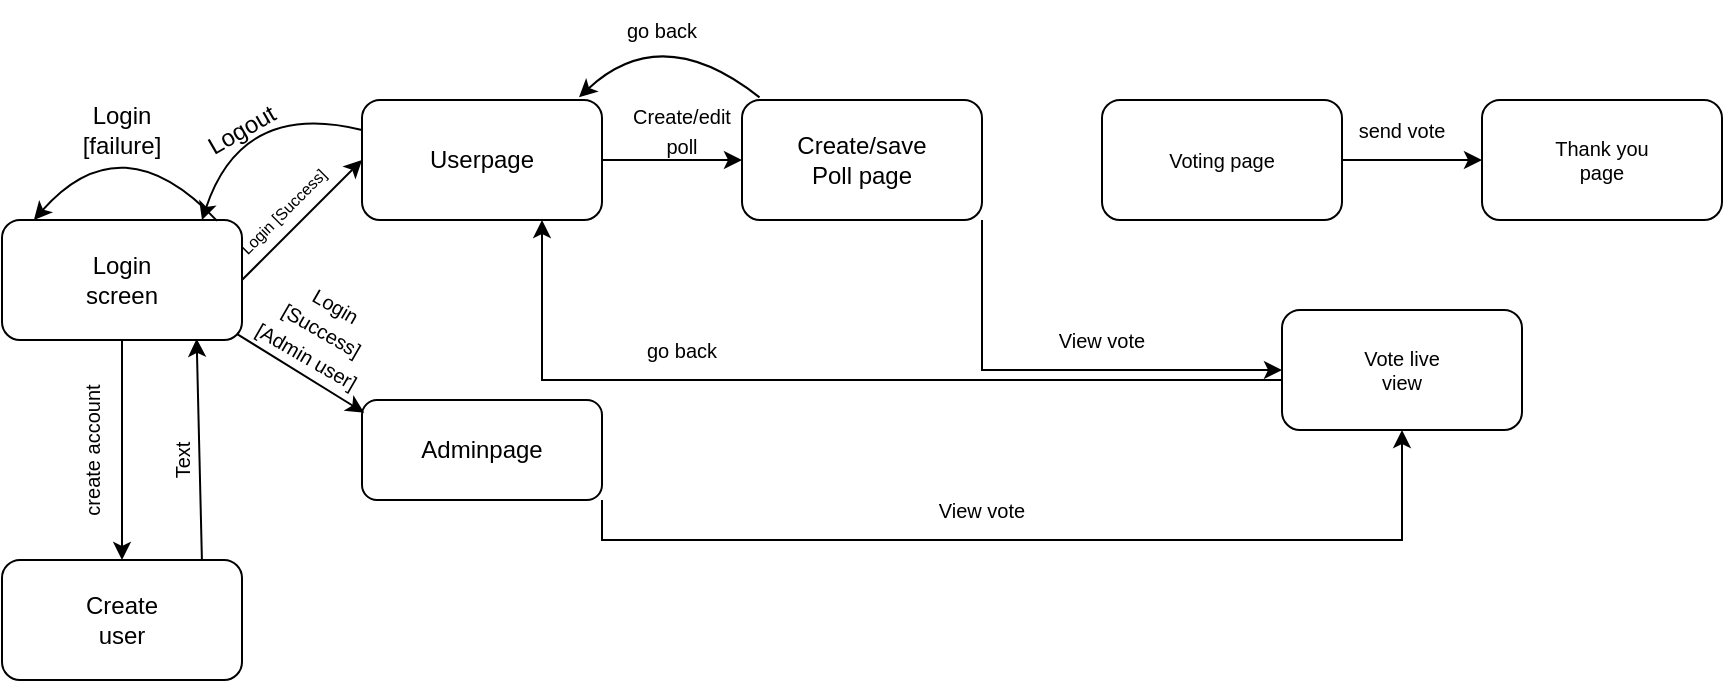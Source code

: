 <mxfile version="20.3.0" type="device" pages="2"><diagram id="KJ5bgYcsYJilSuggugjA" name="Page-1"><mxGraphModel dx="1140" dy="571" grid="1" gridSize="10" guides="1" tooltips="1" connect="1" arrows="1" fold="1" page="1" pageScale="1" pageWidth="1200" pageHeight="1920" math="0" shadow="0"><root><mxCell id="0"/><mxCell id="1" parent="0"/><mxCell id="h17egYpjAbspjw7EZCnc-2" value="" style="rounded=1;whiteSpace=wrap;html=1;" vertex="1" parent="1"><mxGeometry x="120" y="160" width="120" height="60" as="geometry"/></mxCell><mxCell id="h17egYpjAbspjw7EZCnc-3" value="Login screen" style="text;html=1;strokeColor=none;fillColor=none;align=center;verticalAlign=middle;whiteSpace=wrap;rounded=0;" vertex="1" parent="1"><mxGeometry x="150" y="175" width="60" height="30" as="geometry"/></mxCell><mxCell id="h17egYpjAbspjw7EZCnc-4" value="" style="rounded=1;whiteSpace=wrap;html=1;" vertex="1" parent="1"><mxGeometry x="300" y="100" width="120" height="60" as="geometry"/></mxCell><mxCell id="h17egYpjAbspjw7EZCnc-5" value="Userpage" style="text;html=1;strokeColor=none;fillColor=none;align=center;verticalAlign=middle;whiteSpace=wrap;rounded=0;" vertex="1" parent="1"><mxGeometry x="330" y="115" width="60" height="30" as="geometry"/></mxCell><mxCell id="h17egYpjAbspjw7EZCnc-6" value="" style="rounded=1;whiteSpace=wrap;html=1;" vertex="1" parent="1"><mxGeometry x="120" y="330" width="120" height="60" as="geometry"/></mxCell><mxCell id="h17egYpjAbspjw7EZCnc-7" value="Create user" style="text;html=1;strokeColor=none;fillColor=none;align=center;verticalAlign=middle;whiteSpace=wrap;rounded=0;" vertex="1" parent="1"><mxGeometry x="150" y="345" width="60" height="30" as="geometry"/></mxCell><mxCell id="WG1pSXJruqBeBHCIIs2B-9" style="edgeStyle=orthogonalEdgeStyle;rounded=0;orthogonalLoop=1;jettySize=auto;html=1;exitX=1;exitY=1;exitDx=0;exitDy=0;entryX=0;entryY=0.5;entryDx=0;entryDy=0;fontSize=10;" edge="1" parent="1" source="h17egYpjAbspjw7EZCnc-8" target="WG1pSXJruqBeBHCIIs2B-3"><mxGeometry relative="1" as="geometry"/></mxCell><mxCell id="h17egYpjAbspjw7EZCnc-8" value="" style="rounded=1;whiteSpace=wrap;html=1;" vertex="1" parent="1"><mxGeometry x="490" y="100" width="120" height="60" as="geometry"/></mxCell><mxCell id="h17egYpjAbspjw7EZCnc-9" value="Create/save Poll page" style="text;html=1;strokeColor=none;fillColor=none;align=center;verticalAlign=middle;whiteSpace=wrap;rounded=0;" vertex="1" parent="1"><mxGeometry x="520" y="115" width="60" height="30" as="geometry"/></mxCell><mxCell id="h17egYpjAbspjw7EZCnc-10" value="" style="endArrow=classic;html=1;rounded=0;exitX=1;exitY=0.5;exitDx=0;exitDy=0;entryX=0;entryY=0.5;entryDx=0;entryDy=0;" edge="1" parent="1" source="h17egYpjAbspjw7EZCnc-2" target="h17egYpjAbspjw7EZCnc-4"><mxGeometry width="50" height="50" relative="1" as="geometry"><mxPoint x="250" y="190" as="sourcePoint"/><mxPoint x="300" y="140" as="targetPoint"/></mxGeometry></mxCell><mxCell id="h17egYpjAbspjw7EZCnc-11" value="" style="endArrow=classic;html=1;rounded=0;entryX=0;entryY=0.5;entryDx=0;entryDy=0;" edge="1" parent="1" source="h17egYpjAbspjw7EZCnc-4" target="h17egYpjAbspjw7EZCnc-8"><mxGeometry width="50" height="50" relative="1" as="geometry"><mxPoint x="420" y="180" as="sourcePoint"/><mxPoint x="480" y="130" as="targetPoint"/></mxGeometry></mxCell><mxCell id="h17egYpjAbspjw7EZCnc-12" value="" style="curved=1;endArrow=classic;html=1;rounded=0;exitX=0.896;exitY=0.007;exitDx=0;exitDy=0;startArrow=none;entryX=0.133;entryY=0;entryDx=0;entryDy=0;entryPerimeter=0;exitPerimeter=0;" edge="1" parent="1" source="h17egYpjAbspjw7EZCnc-2" target="h17egYpjAbspjw7EZCnc-2"><mxGeometry width="50" height="50" relative="1" as="geometry"><mxPoint x="130" y="170" as="sourcePoint"/><mxPoint x="150" y="150" as="targetPoint"/><Array as="points"><mxPoint x="180" y="110"/></Array></mxGeometry></mxCell><mxCell id="h17egYpjAbspjw7EZCnc-13" value="Login [failure]" style="text;html=1;strokeColor=none;fillColor=none;align=center;verticalAlign=middle;whiteSpace=wrap;rounded=0;" vertex="1" parent="1"><mxGeometry x="150" y="100" width="60" height="30" as="geometry"/></mxCell><mxCell id="h17egYpjAbspjw7EZCnc-16" value="&lt;font style=&quot;font-size: 8px;&quot;&gt;Login [Success]&lt;/font&gt;" style="text;html=1;strokeColor=none;fillColor=none;align=center;verticalAlign=middle;whiteSpace=wrap;rounded=0;rotation=-45;" vertex="1" parent="1"><mxGeometry x="230" y="140" width="60" height="30" as="geometry"/></mxCell><mxCell id="WG1pSXJruqBeBHCIIs2B-11" style="edgeStyle=orthogonalEdgeStyle;rounded=0;orthogonalLoop=1;jettySize=auto;html=1;exitX=1;exitY=1;exitDx=0;exitDy=0;entryX=0.5;entryY=1;entryDx=0;entryDy=0;fontSize=10;" edge="1" parent="1" source="h17egYpjAbspjw7EZCnc-19" target="WG1pSXJruqBeBHCIIs2B-3"><mxGeometry relative="1" as="geometry"/></mxCell><mxCell id="h17egYpjAbspjw7EZCnc-19" value="" style="rounded=1;whiteSpace=wrap;html=1;" vertex="1" parent="1"><mxGeometry x="300" y="250" width="120" height="50" as="geometry"/></mxCell><mxCell id="h17egYpjAbspjw7EZCnc-20" value="Adminpage" style="text;html=1;strokeColor=none;fillColor=none;align=center;verticalAlign=middle;whiteSpace=wrap;rounded=0;" vertex="1" parent="1"><mxGeometry x="330" y="260" width="60" height="30" as="geometry"/></mxCell><mxCell id="h17egYpjAbspjw7EZCnc-23" value="" style="endArrow=classic;html=1;rounded=0;exitX=0.98;exitY=0.951;exitDx=0;exitDy=0;exitPerimeter=0;entryX=0.009;entryY=0.127;entryDx=0;entryDy=0;entryPerimeter=0;" edge="1" parent="1" source="h17egYpjAbspjw7EZCnc-2" target="h17egYpjAbspjw7EZCnc-19"><mxGeometry width="50" height="50" relative="1" as="geometry"><mxPoint x="240" y="270" as="sourcePoint"/><mxPoint x="290" y="220" as="targetPoint"/></mxGeometry></mxCell><mxCell id="h17egYpjAbspjw7EZCnc-24" value="&lt;font style=&quot;font-size: 10px;&quot;&gt;Login [Success]&lt;br&gt;[Admin user]&lt;br&gt;&lt;/font&gt;" style="text;html=1;strokeColor=none;fillColor=none;align=center;verticalAlign=middle;whiteSpace=wrap;rounded=0;rotation=30;" vertex="1" parent="1"><mxGeometry x="250" y="200" width="60" height="30" as="geometry"/></mxCell><mxCell id="h17egYpjAbspjw7EZCnc-27" value="" style="curved=1;endArrow=classic;html=1;rounded=0;" edge="1" parent="1" source="h17egYpjAbspjw7EZCnc-4"><mxGeometry width="50" height="50" relative="1" as="geometry"><mxPoint x="210" y="130" as="sourcePoint"/><mxPoint x="220" y="160" as="targetPoint"/><Array as="points"><mxPoint x="240" y="100"/></Array></mxGeometry></mxCell><mxCell id="h17egYpjAbspjw7EZCnc-28" value="Logout" style="text;html=1;strokeColor=none;fillColor=none;align=center;verticalAlign=middle;whiteSpace=wrap;rounded=0;rotation=-30;" vertex="1" parent="1"><mxGeometry x="210" y="100" width="60" height="30" as="geometry"/></mxCell><mxCell id="h17egYpjAbspjw7EZCnc-29" value="&lt;font style=&quot;font-size: 10px;&quot;&gt;Create/edit poll&lt;/font&gt;" style="text;html=1;strokeColor=none;fillColor=none;align=center;verticalAlign=middle;whiteSpace=wrap;rounded=0;" vertex="1" parent="1"><mxGeometry x="430" y="100" width="60" height="30" as="geometry"/></mxCell><mxCell id="WG1pSXJruqBeBHCIIs2B-1" value="" style="rounded=1;whiteSpace=wrap;html=1;fontSize=8;" vertex="1" parent="1"><mxGeometry x="670" y="100" width="120" height="60" as="geometry"/></mxCell><mxCell id="WG1pSXJruqBeBHCIIs2B-2" value="" style="rounded=1;whiteSpace=wrap;html=1;fontSize=8;" vertex="1" parent="1"><mxGeometry x="860" y="100" width="120" height="60" as="geometry"/></mxCell><mxCell id="WG1pSXJruqBeBHCIIs2B-22" style="edgeStyle=orthogonalEdgeStyle;rounded=0;orthogonalLoop=1;jettySize=auto;html=1;exitX=0;exitY=0.75;exitDx=0;exitDy=0;entryX=0.75;entryY=1;entryDx=0;entryDy=0;fontSize=10;" edge="1" parent="1" source="WG1pSXJruqBeBHCIIs2B-3" target="h17egYpjAbspjw7EZCnc-4"><mxGeometry relative="1" as="geometry"><Array as="points"><mxPoint x="760" y="240"/><mxPoint x="390" y="240"/></Array></mxGeometry></mxCell><mxCell id="WG1pSXJruqBeBHCIIs2B-3" value="" style="rounded=1;whiteSpace=wrap;html=1;fontSize=8;" vertex="1" parent="1"><mxGeometry x="760" y="205" width="120" height="60" as="geometry"/></mxCell><mxCell id="WG1pSXJruqBeBHCIIs2B-4" value="" style="endArrow=classic;html=1;rounded=0;fontSize=8;exitX=0.5;exitY=1;exitDx=0;exitDy=0;entryX=0.5;entryY=0;entryDx=0;entryDy=0;" edge="1" parent="1" source="h17egYpjAbspjw7EZCnc-2" target="h17egYpjAbspjw7EZCnc-6"><mxGeometry width="50" height="50" relative="1" as="geometry"><mxPoint x="140" y="310" as="sourcePoint"/><mxPoint x="190" y="260" as="targetPoint"/></mxGeometry></mxCell><mxCell id="WG1pSXJruqBeBHCIIs2B-5" value="&lt;font style=&quot;font-size: 10px;&quot;&gt;create account&lt;/font&gt;" style="text;html=1;strokeColor=none;fillColor=none;align=center;verticalAlign=middle;whiteSpace=wrap;rounded=0;fontSize=8;rotation=-90;" vertex="1" parent="1"><mxGeometry x="130" y="260" width="70" height="30" as="geometry"/></mxCell><mxCell id="WG1pSXJruqBeBHCIIs2B-7" value="" style="curved=1;endArrow=classic;html=1;rounded=0;fontSize=10;entryX=0.904;entryY=-0.022;entryDx=0;entryDy=0;entryPerimeter=0;exitX=0.073;exitY=-0.022;exitDx=0;exitDy=0;exitPerimeter=0;" edge="1" parent="1" source="h17egYpjAbspjw7EZCnc-8" target="h17egYpjAbspjw7EZCnc-4"><mxGeometry width="50" height="50" relative="1" as="geometry"><mxPoint x="480" y="90" as="sourcePoint"/><mxPoint x="530" y="40" as="targetPoint"/><Array as="points"><mxPoint x="450" y="60"/></Array></mxGeometry></mxCell><mxCell id="WG1pSXJruqBeBHCIIs2B-8" value="go back" style="text;html=1;strokeColor=none;fillColor=none;align=center;verticalAlign=middle;whiteSpace=wrap;rounded=0;fontSize=10;" vertex="1" parent="1"><mxGeometry x="420" y="50" width="60" height="30" as="geometry"/></mxCell><mxCell id="WG1pSXJruqBeBHCIIs2B-10" value="View vote" style="text;html=1;strokeColor=none;fillColor=none;align=center;verticalAlign=middle;whiteSpace=wrap;rounded=0;fontSize=10;" vertex="1" parent="1"><mxGeometry x="640" y="205" width="60" height="30" as="geometry"/></mxCell><mxCell id="WG1pSXJruqBeBHCIIs2B-12" value="View vote" style="text;html=1;strokeColor=none;fillColor=none;align=center;verticalAlign=middle;whiteSpace=wrap;rounded=0;fontSize=10;" vertex="1" parent="1"><mxGeometry x="580" y="290" width="60" height="30" as="geometry"/></mxCell><mxCell id="WG1pSXJruqBeBHCIIs2B-14" value="" style="endArrow=classic;html=1;rounded=0;fontSize=10;entryX=0.811;entryY=0.99;entryDx=0;entryDy=0;exitX=0.833;exitY=0;exitDx=0;exitDy=0;entryPerimeter=0;exitPerimeter=0;" edge="1" parent="1" source="h17egYpjAbspjw7EZCnc-6" target="h17egYpjAbspjw7EZCnc-2"><mxGeometry width="50" height="50" relative="1" as="geometry"><mxPoint x="210" y="350" as="sourcePoint"/><mxPoint x="260" y="300" as="targetPoint"/></mxGeometry></mxCell><mxCell id="WG1pSXJruqBeBHCIIs2B-15" value="Text" style="text;html=1;strokeColor=none;fillColor=none;align=center;verticalAlign=middle;whiteSpace=wrap;rounded=0;fontSize=10;rotation=-90;" vertex="1" parent="1"><mxGeometry x="180" y="265" width="60" height="30" as="geometry"/></mxCell><mxCell id="WG1pSXJruqBeBHCIIs2B-16" value="Voting page" style="text;html=1;strokeColor=none;fillColor=none;align=center;verticalAlign=middle;whiteSpace=wrap;rounded=0;fontSize=10;" vertex="1" parent="1"><mxGeometry x="700" y="115" width="60" height="30" as="geometry"/></mxCell><mxCell id="WG1pSXJruqBeBHCIIs2B-17" value="Thank you page" style="text;html=1;strokeColor=none;fillColor=none;align=center;verticalAlign=middle;whiteSpace=wrap;rounded=0;fontSize=10;" vertex="1" parent="1"><mxGeometry x="890" y="115" width="60" height="30" as="geometry"/></mxCell><mxCell id="WG1pSXJruqBeBHCIIs2B-18" value="Vote live view" style="text;html=1;strokeColor=none;fillColor=none;align=center;verticalAlign=middle;whiteSpace=wrap;rounded=0;fontSize=10;" vertex="1" parent="1"><mxGeometry x="790" y="220" width="60" height="30" as="geometry"/></mxCell><mxCell id="WG1pSXJruqBeBHCIIs2B-20" value="" style="endArrow=classic;html=1;rounded=0;fontSize=10;entryX=0;entryY=0.5;entryDx=0;entryDy=0;exitX=1;exitY=0.5;exitDx=0;exitDy=0;" edge="1" parent="1" source="WG1pSXJruqBeBHCIIs2B-1" target="WG1pSXJruqBeBHCIIs2B-2"><mxGeometry width="50" height="50" relative="1" as="geometry"><mxPoint x="790" y="150" as="sourcePoint"/><mxPoint x="840" y="100" as="targetPoint"/></mxGeometry></mxCell><mxCell id="WG1pSXJruqBeBHCIIs2B-21" value="send vote" style="text;html=1;strokeColor=none;fillColor=none;align=center;verticalAlign=middle;whiteSpace=wrap;rounded=0;fontSize=10;" vertex="1" parent="1"><mxGeometry x="790" y="100" width="60" height="30" as="geometry"/></mxCell><mxCell id="WG1pSXJruqBeBHCIIs2B-23" value="go back" style="text;html=1;strokeColor=none;fillColor=none;align=center;verticalAlign=middle;whiteSpace=wrap;rounded=0;fontSize=10;" vertex="1" parent="1"><mxGeometry x="430" y="210" width="60" height="30" as="geometry"/></mxCell></root></mxGraphModel></diagram><diagram id="1WDwq11vx2Kk7biOoUue" name="Page-2"><mxGraphModel dx="1426" dy="794" grid="1" gridSize="10" guides="1" tooltips="1" connect="1" arrows="1" fold="1" page="1" pageScale="1" pageWidth="827" pageHeight="1169" math="0" shadow="0"><root><mxCell id="0"/><mxCell id="1" parent="0"/></root></mxGraphModel></diagram></mxfile>